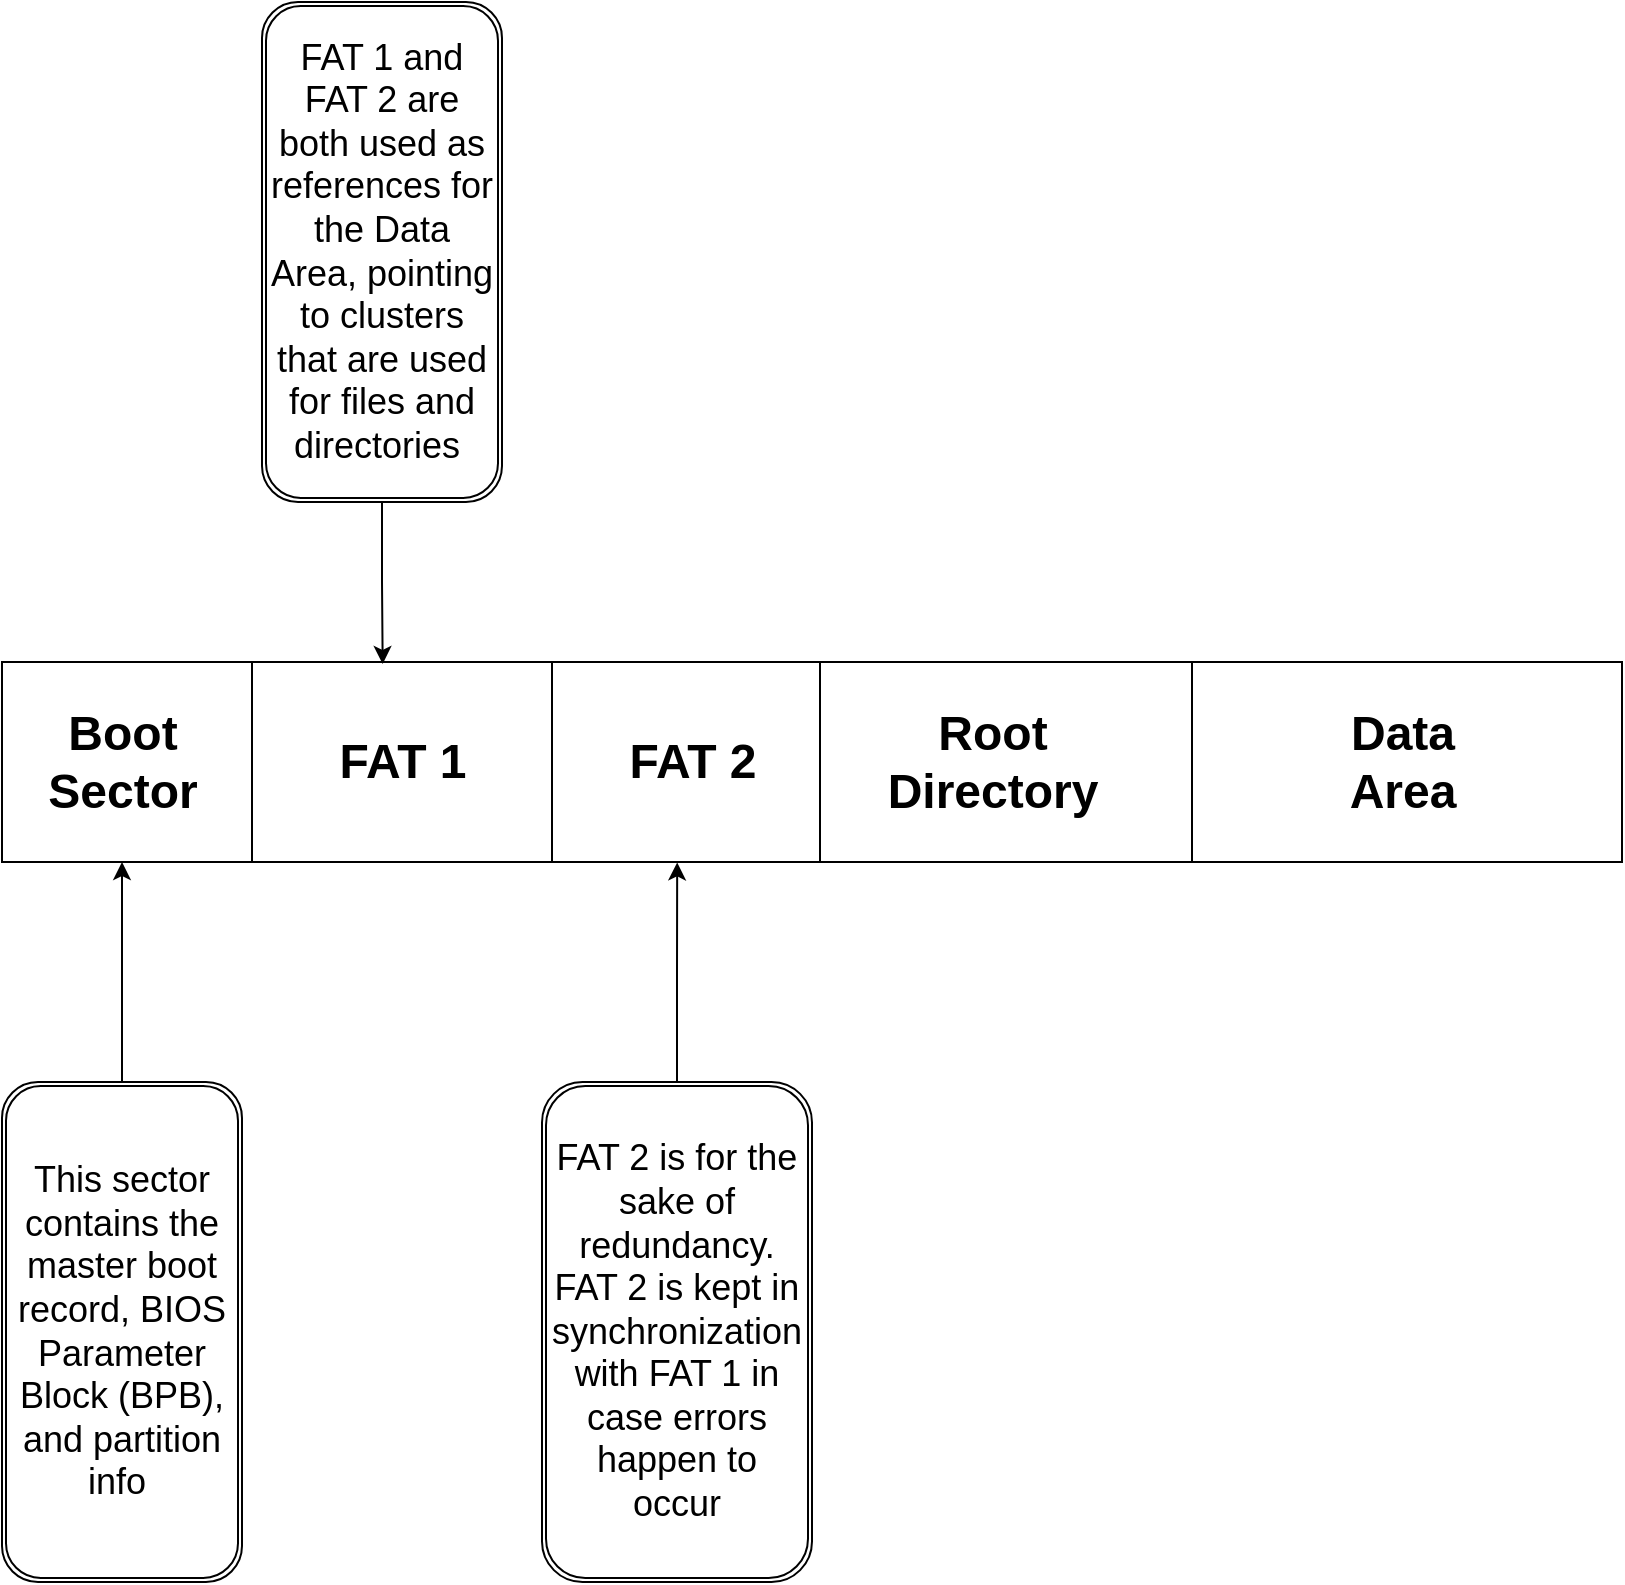 <mxfile version="15.2.9" type="github">
  <diagram id="prtHgNgQTEPvFCAcTncT" name="Page-1">
    <mxGraphModel dx="1038" dy="521" grid="1" gridSize="10" guides="1" tooltips="1" connect="1" arrows="1" fold="1" page="1" pageScale="1" pageWidth="827" pageHeight="1169" math="0" shadow="0">
      <root>
        <mxCell id="0" />
        <mxCell id="1" parent="0" />
        <mxCell id="b9YMpVK1cU2BV_z4t6fd-1" value="" style="rounded=0;whiteSpace=wrap;html=1;" vertex="1" parent="1">
          <mxGeometry x="10" y="400" width="810" height="100" as="geometry" />
        </mxCell>
        <mxCell id="b9YMpVK1cU2BV_z4t6fd-9" value="Boot&lt;br&gt;Sector" style="text;strokeColor=none;fillColor=none;html=1;fontSize=24;fontStyle=1;verticalAlign=middle;align=center;" vertex="1" parent="1">
          <mxGeometry x="20" y="400" width="100" height="100" as="geometry" />
        </mxCell>
        <mxCell id="b9YMpVK1cU2BV_z4t6fd-10" value="" style="line;strokeWidth=1;direction=south;html=1;" vertex="1" parent="1">
          <mxGeometry x="414" y="400" width="10" height="100" as="geometry" />
        </mxCell>
        <mxCell id="b9YMpVK1cU2BV_z4t6fd-11" value="" style="line;strokeWidth=1;direction=south;html=1;" vertex="1" parent="1">
          <mxGeometry x="600" y="400" width="10" height="100" as="geometry" />
        </mxCell>
        <mxCell id="b9YMpVK1cU2BV_z4t6fd-12" value="" style="line;strokeWidth=1;direction=south;html=1;" vertex="1" parent="1">
          <mxGeometry x="280" y="400" width="10" height="100" as="geometry" />
        </mxCell>
        <mxCell id="b9YMpVK1cU2BV_z4t6fd-13" value="FAT 1" style="text;strokeColor=none;fillColor=none;html=1;fontSize=24;fontStyle=1;verticalAlign=middle;align=center;" vertex="1" parent="1">
          <mxGeometry x="140" y="400" width="140" height="100" as="geometry" />
        </mxCell>
        <mxCell id="b9YMpVK1cU2BV_z4t6fd-14" value="FAT 2" style="text;strokeColor=none;fillColor=none;html=1;fontSize=24;fontStyle=1;verticalAlign=middle;align=center;" vertex="1" parent="1">
          <mxGeometry x="290" y="400" width="130" height="100" as="geometry" />
        </mxCell>
        <mxCell id="b9YMpVK1cU2BV_z4t6fd-15" value="" style="line;strokeWidth=1;direction=south;html=1;" vertex="1" parent="1">
          <mxGeometry x="130" y="400" width="10" height="100" as="geometry" />
        </mxCell>
        <mxCell id="b9YMpVK1cU2BV_z4t6fd-17" value="Root&lt;br&gt;Directory" style="text;strokeColor=none;fillColor=none;html=1;fontSize=24;fontStyle=1;verticalAlign=middle;align=center;" vertex="1" parent="1">
          <mxGeometry x="420" y="400" width="170" height="100" as="geometry" />
        </mxCell>
        <mxCell id="b9YMpVK1cU2BV_z4t6fd-18" value="Data&lt;br&gt;Area" style="text;strokeColor=none;fillColor=none;html=1;fontSize=24;fontStyle=1;verticalAlign=middle;align=center;" vertex="1" parent="1">
          <mxGeometry x="600" y="400" width="220" height="100" as="geometry" />
        </mxCell>
        <mxCell id="b9YMpVK1cU2BV_z4t6fd-22" style="edgeStyle=orthogonalEdgeStyle;rounded=0;orthogonalLoop=1;jettySize=auto;html=1;entryX=0.5;entryY=1;entryDx=0;entryDy=0;" edge="1" parent="1" source="b9YMpVK1cU2BV_z4t6fd-20" target="b9YMpVK1cU2BV_z4t6fd-9">
          <mxGeometry relative="1" as="geometry" />
        </mxCell>
        <mxCell id="b9YMpVK1cU2BV_z4t6fd-20" value="&lt;font style=&quot;font-size: 18px&quot;&gt;This sector contains the master boot record, BIOS Parameter Block (BPB), and partition info&amp;nbsp;&lt;/font&gt;" style="shape=ext;double=1;rounded=1;whiteSpace=wrap;html=1;strokeWidth=1;" vertex="1" parent="1">
          <mxGeometry x="10" y="610" width="120" height="250" as="geometry" />
        </mxCell>
        <mxCell id="b9YMpVK1cU2BV_z4t6fd-26" style="edgeStyle=orthogonalEdgeStyle;rounded=0;orthogonalLoop=1;jettySize=auto;html=1;entryX=0.431;entryY=0.01;entryDx=0;entryDy=0;entryPerimeter=0;" edge="1" parent="1" source="b9YMpVK1cU2BV_z4t6fd-25" target="b9YMpVK1cU2BV_z4t6fd-13">
          <mxGeometry relative="1" as="geometry" />
        </mxCell>
        <mxCell id="b9YMpVK1cU2BV_z4t6fd-25" value="&lt;font style=&quot;font-size: 18px&quot;&gt;FAT 1 and FAT 2 are both used as references for the Data Area, pointing to clusters that are used for files and directories&amp;nbsp;&lt;/font&gt;" style="shape=ext;double=1;rounded=1;whiteSpace=wrap;html=1;strokeWidth=1;" vertex="1" parent="1">
          <mxGeometry x="140" y="70" width="120" height="250" as="geometry" />
        </mxCell>
        <mxCell id="b9YMpVK1cU2BV_z4t6fd-29" style="edgeStyle=orthogonalEdgeStyle;rounded=0;orthogonalLoop=1;jettySize=auto;html=1;entryX=0.443;entryY=1.002;entryDx=0;entryDy=0;entryPerimeter=0;" edge="1" parent="1" source="b9YMpVK1cU2BV_z4t6fd-27" target="b9YMpVK1cU2BV_z4t6fd-14">
          <mxGeometry relative="1" as="geometry" />
        </mxCell>
        <mxCell id="b9YMpVK1cU2BV_z4t6fd-27" value="&lt;span style=&quot;font-size: 18px&quot;&gt;FAT 2 is for the sake of redundancy. FAT 2 is kept in synchronization with FAT 1 in case errors happen to occur&lt;/span&gt;" style="shape=ext;double=1;rounded=1;whiteSpace=wrap;html=1;strokeWidth=1;" vertex="1" parent="1">
          <mxGeometry x="280" y="610" width="135" height="250" as="geometry" />
        </mxCell>
      </root>
    </mxGraphModel>
  </diagram>
</mxfile>
